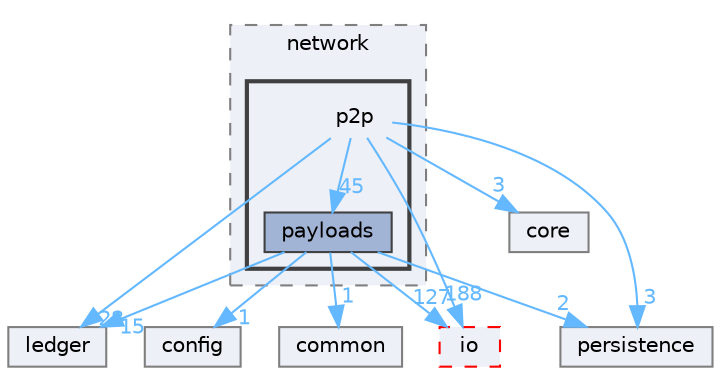 digraph "include/neo/network/p2p"
{
 // LATEX_PDF_SIZE
  bgcolor="transparent";
  edge [fontname=Helvetica,fontsize=10,labelfontname=Helvetica,labelfontsize=10];
  node [fontname=Helvetica,fontsize=10,shape=box,height=0.2,width=0.4];
  compound=true
  subgraph clusterdir_70f7bc972b7ef8396e0400925c4092c0 {
    graph [ bgcolor="#edf0f7", pencolor="grey50", label="network", fontname=Helvetica,fontsize=10 style="filled,dashed", URL="dir_70f7bc972b7ef8396e0400925c4092c0.html",tooltip=""]
  subgraph clusterdir_3ba06a22eaf51376f4152bbf0b467f1a {
    graph [ bgcolor="#edf0f7", pencolor="grey25", label="", fontname=Helvetica,fontsize=10 style="filled,bold", URL="dir_3ba06a22eaf51376f4152bbf0b467f1a.html",tooltip=""]
    dir_3ba06a22eaf51376f4152bbf0b467f1a [shape=plaintext, label="p2p"];
  dir_a40d03266ec7ba0eb4964d99f26295d7 [label="payloads", fillcolor="#a2b4d6", color="grey25", style="filled", URL="dir_a40d03266ec7ba0eb4964d99f26295d7.html",tooltip=""];
  }
  }
  dir_265785174721d141513467cd49f63251 [label="ledger", fillcolor="#edf0f7", color="grey50", style="filled", URL="dir_265785174721d141513467cd49f63251.html",tooltip=""];
  dir_42158325fcaf772edac7fdf01d4e3bd7 [label="common", fillcolor="#edf0f7", color="grey50", style="filled", URL="dir_42158325fcaf772edac7fdf01d4e3bd7.html",tooltip=""];
  dir_ab6adf0d2cf033aa28a1ee10625cf246 [label="config", fillcolor="#edf0f7", color="grey50", style="filled", URL="dir_ab6adf0d2cf033aa28a1ee10625cf246.html",tooltip=""];
  dir_37d8e5daf0ea5fe7c879fdd1c39eb55f [label="persistence", fillcolor="#edf0f7", color="grey50", style="filled", URL="dir_37d8e5daf0ea5fe7c879fdd1c39eb55f.html",tooltip=""];
  dir_7512adf86799035ca2a27394cfceeffe [label="core", fillcolor="#edf0f7", color="grey50", style="filled", URL="dir_7512adf86799035ca2a27394cfceeffe.html",tooltip=""];
  dir_a46a28fba43bd7a324367dd633ce3fbb [label="io", fillcolor="#edf0f7", color="red", style="filled,dashed", URL="dir_a46a28fba43bd7a324367dd633ce3fbb.html",tooltip=""];
  dir_3ba06a22eaf51376f4152bbf0b467f1a->dir_265785174721d141513467cd49f63251 [headlabel="28", labeldistance=1.5 headhref="dir_000044_000024.html" href="dir_000044_000024.html" color="steelblue1" fontcolor="steelblue1"];
  dir_3ba06a22eaf51376f4152bbf0b467f1a->dir_37d8e5daf0ea5fe7c879fdd1c39eb55f [headlabel="3", labeldistance=1.5 headhref="dir_000044_000049.html" href="dir_000044_000049.html" color="steelblue1" fontcolor="steelblue1"];
  dir_3ba06a22eaf51376f4152bbf0b467f1a->dir_7512adf86799035ca2a27394cfceeffe [headlabel="3", labeldistance=1.5 headhref="dir_000044_000010.html" href="dir_000044_000010.html" color="steelblue1" fontcolor="steelblue1"];
  dir_3ba06a22eaf51376f4152bbf0b467f1a->dir_a40d03266ec7ba0eb4964d99f26295d7 [headlabel="45", labeldistance=1.5 headhref="dir_000044_000046.html" href="dir_000044_000046.html" color="steelblue1" fontcolor="steelblue1"];
  dir_3ba06a22eaf51376f4152bbf0b467f1a->dir_a46a28fba43bd7a324367dd633ce3fbb [headlabel="188", labeldistance=1.5 headhref="dir_000044_000020.html" href="dir_000044_000020.html" color="steelblue1" fontcolor="steelblue1"];
  dir_a40d03266ec7ba0eb4964d99f26295d7->dir_265785174721d141513467cd49f63251 [headlabel="15", labeldistance=1.5 headhref="dir_000046_000024.html" href="dir_000046_000024.html" color="steelblue1" fontcolor="steelblue1"];
  dir_a40d03266ec7ba0eb4964d99f26295d7->dir_37d8e5daf0ea5fe7c879fdd1c39eb55f [headlabel="2", labeldistance=1.5 headhref="dir_000046_000049.html" href="dir_000046_000049.html" color="steelblue1" fontcolor="steelblue1"];
  dir_a40d03266ec7ba0eb4964d99f26295d7->dir_42158325fcaf772edac7fdf01d4e3bd7 [headlabel="1", labeldistance=1.5 headhref="dir_000046_000004.html" href="dir_000046_000004.html" color="steelblue1" fontcolor="steelblue1"];
  dir_a40d03266ec7ba0eb4964d99f26295d7->dir_a46a28fba43bd7a324367dd633ce3fbb [headlabel="127", labeldistance=1.5 headhref="dir_000046_000020.html" href="dir_000046_000020.html" color="steelblue1" fontcolor="steelblue1"];
  dir_a40d03266ec7ba0eb4964d99f26295d7->dir_ab6adf0d2cf033aa28a1ee10625cf246 [headlabel="1", labeldistance=1.5 headhref="dir_000046_000005.html" href="dir_000046_000005.html" color="steelblue1" fontcolor="steelblue1"];
}
